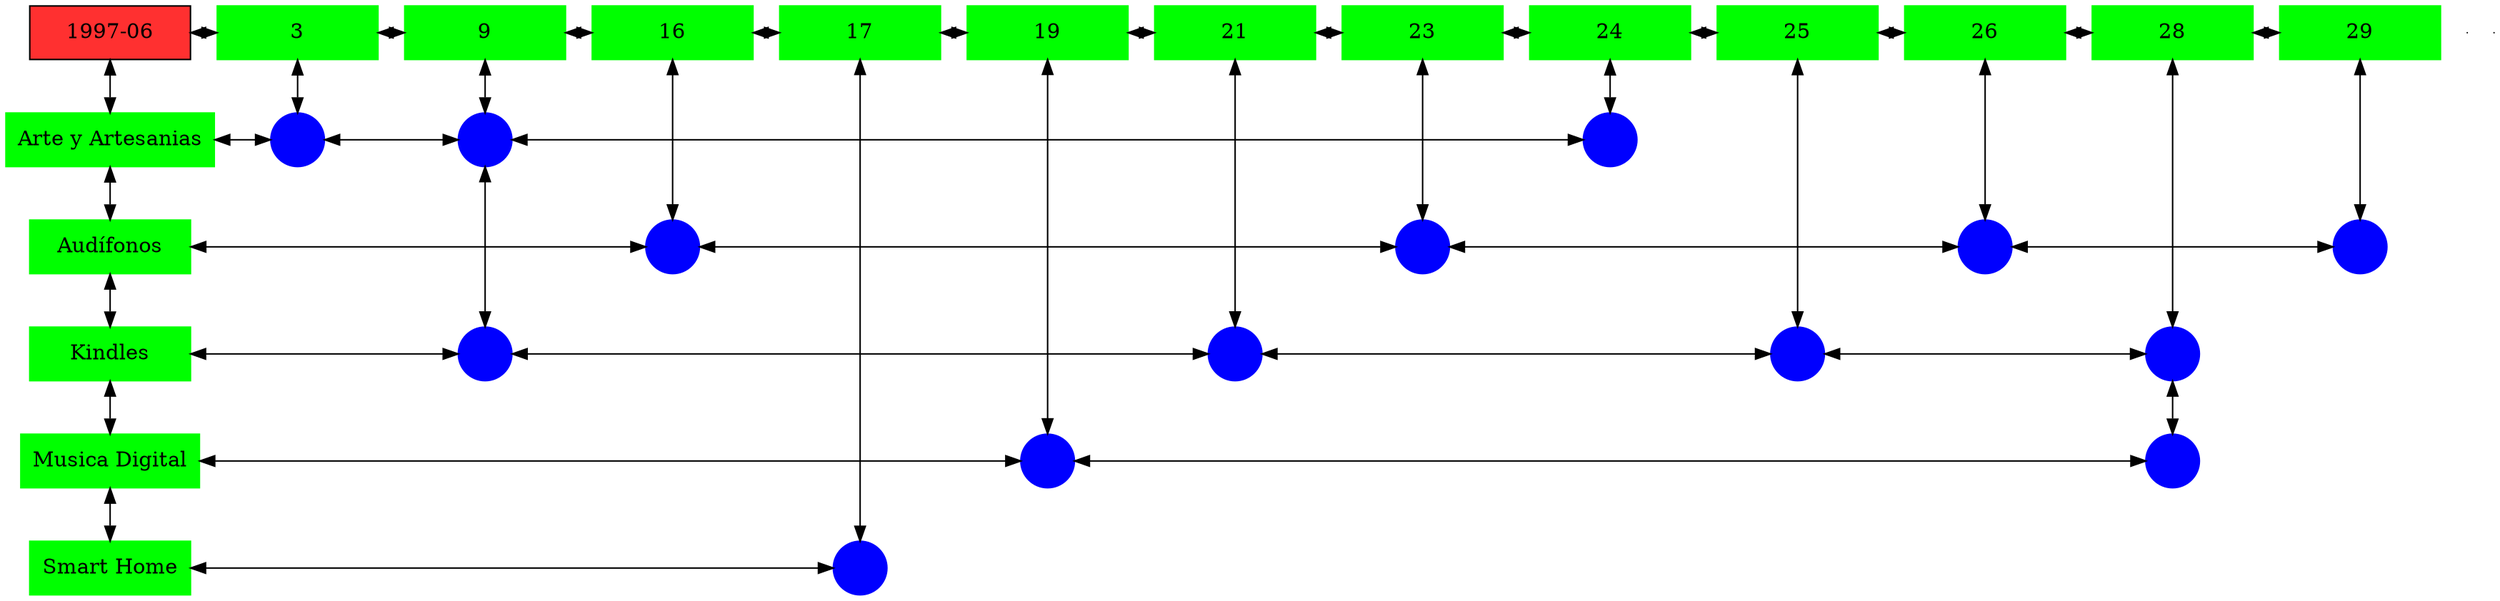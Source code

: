 digraph G{
node[shape="box"];
nodeMt[ label = "1997-06", width = 1.5, style = filled, fillcolor = firebrick1, group = 1 ];
e0[ shape = point, width = 0 ];
e1[ shape = point, width = 0 ];
node0xc0020d57c0[label="3",color=green,style =filled,width = 1.5 group=3];
nodeMt->node0xc0020d57c0[dir="both"];
{rank=same;nodeMt;node0xc0020d57c0;}
node0xc001ee4d70[label="9",color=green,style =filled,width = 1.5 group=9];
node0xc0020d57c0->node0xc001ee4d70[dir="both"];
{rank=same;node0xc0020d57c0;node0xc001ee4d70;}
node0xc001fc2730[label="16",color=green,style =filled,width = 1.5 group=16];
node0xc001ee4d70->node0xc001fc2730[dir="both"];
{rank=same;node0xc001ee4d70;node0xc001fc2730;}
node0xc001f66a50[label="17",color=green,style =filled,width = 1.5 group=17];
node0xc001fc2730->node0xc001f66a50[dir="both"];
{rank=same;node0xc001fc2730;node0xc001f66a50;}
node0xc0022cceb0[label="19",color=green,style =filled,width = 1.5 group=19];
node0xc001f66a50->node0xc0022cceb0[dir="both"];
{rank=same;node0xc001f66a50;node0xc0022cceb0;}
node0xc0020509b0[label="21",color=green,style =filled,width = 1.5 group=21];
node0xc0022cceb0->node0xc0020509b0[dir="both"];
{rank=same;node0xc0022cceb0;node0xc0020509b0;}
node0xc001e62640[label="23",color=green,style =filled,width = 1.5 group=23];
node0xc0020509b0->node0xc001e62640[dir="both"];
{rank=same;node0xc0020509b0;node0xc001e62640;}
node0xc002119040[label="24",color=green,style =filled,width = 1.5 group=24];
node0xc001e62640->node0xc002119040[dir="both"];
{rank=same;node0xc001e62640;node0xc002119040;}
node0xc00217b090[label="25",color=green,style =filled,width = 1.5 group=25];
node0xc002119040->node0xc00217b090[dir="both"];
{rank=same;node0xc002119040;node0xc00217b090;}
node0xc001f3f090[label="26",color=green,style =filled,width = 1.5 group=26];
node0xc00217b090->node0xc001f3f090[dir="both"];
{rank=same;node0xc00217b090;node0xc001f3f090;}
node0xc002063220[label="28",color=green,style =filled,width = 1.5 group=28];
node0xc001f3f090->node0xc002063220[dir="both"];
{rank=same;node0xc001f3f090;node0xc002063220;}
node0xc0021a32c0[label="29",color=green,style =filled,width = 1.5 group=29];
node0xc002063220->node0xc0021a32c0[dir="both"];
{rank=same;node0xc002063220;node0xc0021a32c0;}
node0xc001ee4d20[label="Arte y Artesanias",color=green,style =filled width = 1.5 group=1];
node0xc0020d9100[label="",color=blue,style =filled, width = 0.5 group=3 shape=circle];
node0xc001ee4d20->node0xc0020d9100[dir="both"];
{rank=same;node0xc001ee4d20;node0xc0020d9100;}
node0xc001ee2800[label="",color=blue,style =filled, width = 0.5 group=9 shape=circle];
node0xc0020d9100->node0xc001ee2800[dir="both"];
{rank=same;node0xc001ee2800;node0xc0020d9100;}
node0xc002114e80[label="",color=blue,style =filled, width = 0.5 group=24 shape=circle];
node0xc001ee2800->node0xc002114e80[dir="both"];
{rank=same;node0xc002114e80;node0xc001ee2800;}
node0xc001e625f0[label="Audífonos",color=green,style =filled width = 1.5 group=1];
node0xc001fb5900[label="",color=blue,style =filled, width = 0.5 group=16 shape=circle];
node0xc001e625f0->node0xc001fb5900[dir="both"];
{rank=same;node0xc001e625f0;node0xc001fb5900;}
node0xc001e5c980[label="",color=blue,style =filled, width = 0.5 group=23 shape=circle];
node0xc001fb5900->node0xc001e5c980[dir="both"];
{rank=same;node0xc001e5c980;node0xc001fb5900;}
node0xc001f40480[label="",color=blue,style =filled, width = 0.5 group=26 shape=circle];
node0xc001e5c980->node0xc001f40480[dir="both"];
{rank=same;node0xc001f40480;node0xc001e5c980;}
node0xc0021ac300[label="",color=blue,style =filled, width = 0.5 group=29 shape=circle];
node0xc001f40480->node0xc0021ac300[dir="both"];
{rank=same;node0xc0021ac300;node0xc001f40480;}
node0xc002050960[label="Kindles",color=green,style =filled width = 1.5 group=1];
node0xc0021eb980[label="",color=blue,style =filled, width = 0.5 group=9 shape=circle];
node0xc002050960->node0xc0021eb980[dir="both"];
{rank=same;node0xc002050960;node0xc0021eb980;}
node0xc00204cb00[label="",color=blue,style =filled, width = 0.5 group=21 shape=circle];
node0xc0021eb980->node0xc00204cb00[dir="both"];
{rank=same;node0xc00204cb00;node0xc0021eb980;}
node0xc002184800[label="",color=blue,style =filled, width = 0.5 group=25 shape=circle];
node0xc00204cb00->node0xc002184800[dir="both"];
{rank=same;node0xc002184800;node0xc00204cb00;}
node0xc002219d00[label="",color=blue,style =filled, width = 0.5 group=28 shape=circle];
node0xc002184800->node0xc002219d00[dir="both"];
{rank=same;node0xc002219d00;node0xc002184800;}
node0xc0020631d0[label="Musica Digital",color=green,style =filled width = 1.5 group=1];
node0xc0022c7b80[label="",color=blue,style =filled, width = 0.5 group=19 shape=circle];
node0xc0020631d0->node0xc0022c7b80[dir="both"];
{rank=same;node0xc0020631d0;node0xc0022c7b80;}
node0xc002064500[label="",color=blue,style =filled, width = 0.5 group=28 shape=circle];
node0xc0022c7b80->node0xc002064500[dir="both"];
{rank=same;node0xc002064500;node0xc0022c7b80;}
node0xc001f66a00[label="Smart Home",color=green,style =filled width = 1.5 group=1];
node0xc001f5bd00[label="",color=blue,style =filled, width = 0.5 group=17 shape=circle];
node0xc001f66a00->node0xc001f5bd00[dir="both"];
{rank=same;node0xc001f66a00;node0xc001f5bd00;}
node0xc0020d57c0->node0xc0020d9100[dir="both"];
node0xc001ee4d70->node0xc001ee2800[dir="both"];
node0xc001ee2800->node0xc0021eb980[dir="both"];
node0xc001fc2730->node0xc001fb5900[dir="both"];
node0xc001f66a50->node0xc001f5bd00[dir="both"];
node0xc0022cceb0->node0xc0022c7b80[dir="both"];
node0xc0020509b0->node0xc00204cb00[dir="both"];
node0xc001e62640->node0xc001e5c980[dir="both"];
node0xc002119040->node0xc002114e80[dir="both"];
node0xc00217b090->node0xc002184800[dir="both"];
node0xc001f3f090->node0xc001f40480[dir="both"];
node0xc002063220->node0xc002219d00[dir="both"];
node0xc002219d00->node0xc002064500[dir="both"];
node0xc0021a32c0->node0xc0021ac300[dir="both"];
nodeMt->node0xc001ee4d20[dir="both"];
node0xc001ee4d20->node0xc001e625f0[dir="both"];
node0xc001e625f0->node0xc002050960[dir="both"];
node0xc002050960->node0xc0020631d0[dir="both"];
node0xc0020631d0->node0xc001f66a00[dir="both"];
}
